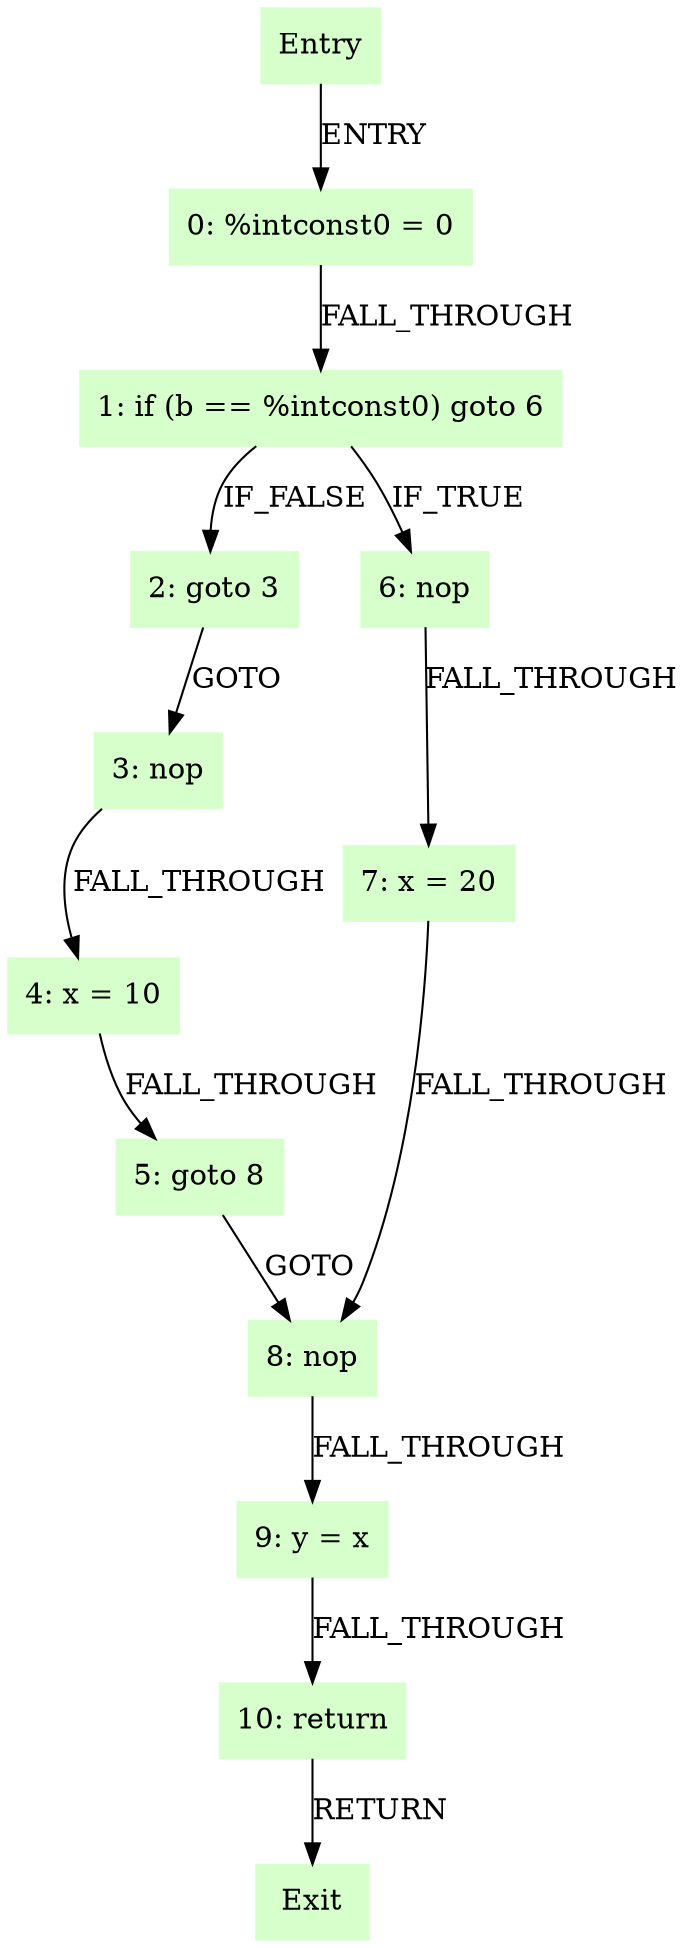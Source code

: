 digraph G {
  node [shape=box,style=filled,color=".3 .2 1.0"];
  "Entry";
  "0: %intconst0 = 0";
  "1: if (b == %intconst0) goto 6";
  "2: goto 3";
  "3: nop";
  "4: x = 10";
  "5: goto 8";
  "6: nop";
  "7: x = 20";
  "8: nop";
  "9: y = x";
  "10: return";
  "Exit";
  "Entry" -> "0: %intconst0 = 0" [label="ENTRY"];
  "0: %intconst0 = 0" -> "1: if (b == %intconst0) goto 6" [label="FALL_THROUGH"];
  "1: if (b == %intconst0) goto 6" -> "6: nop" [label="IF_TRUE"];
  "1: if (b == %intconst0) goto 6" -> "2: goto 3" [label="IF_FALSE"];
  "2: goto 3" -> "3: nop" [label="GOTO"];
  "3: nop" -> "4: x = 10" [label="FALL_THROUGH"];
  "4: x = 10" -> "5: goto 8" [label="FALL_THROUGH"];
  "5: goto 8" -> "8: nop" [label="GOTO"];
  "6: nop" -> "7: x = 20" [label="FALL_THROUGH"];
  "7: x = 20" -> "8: nop" [label="FALL_THROUGH"];
  "8: nop" -> "9: y = x" [label="FALL_THROUGH"];
  "9: y = x" -> "10: return" [label="FALL_THROUGH"];
  "10: return" -> "Exit" [label="RETURN"];
}
